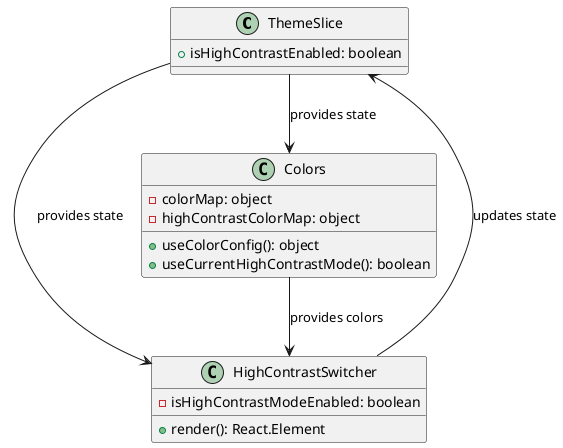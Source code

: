 @startuml HighContrastSwitcher

class ThemeSlice {
    +isHighContrastEnabled: boolean
}

class HighContrastSwitcher {
    -isHighContrastModeEnabled: boolean
    +render(): React.Element
}

class Colors {
    -colorMap: object
    -highContrastColorMap: object
    +useColorConfig(): object
    +useCurrentHighContrastMode(): boolean
}

ThemeSlice --> HighContrastSwitcher : provides state
HighContrastSwitcher --> ThemeSlice : updates state
ThemeSlice --> Colors : provides state
Colors --> HighContrastSwitcher : provides colors

@enduml